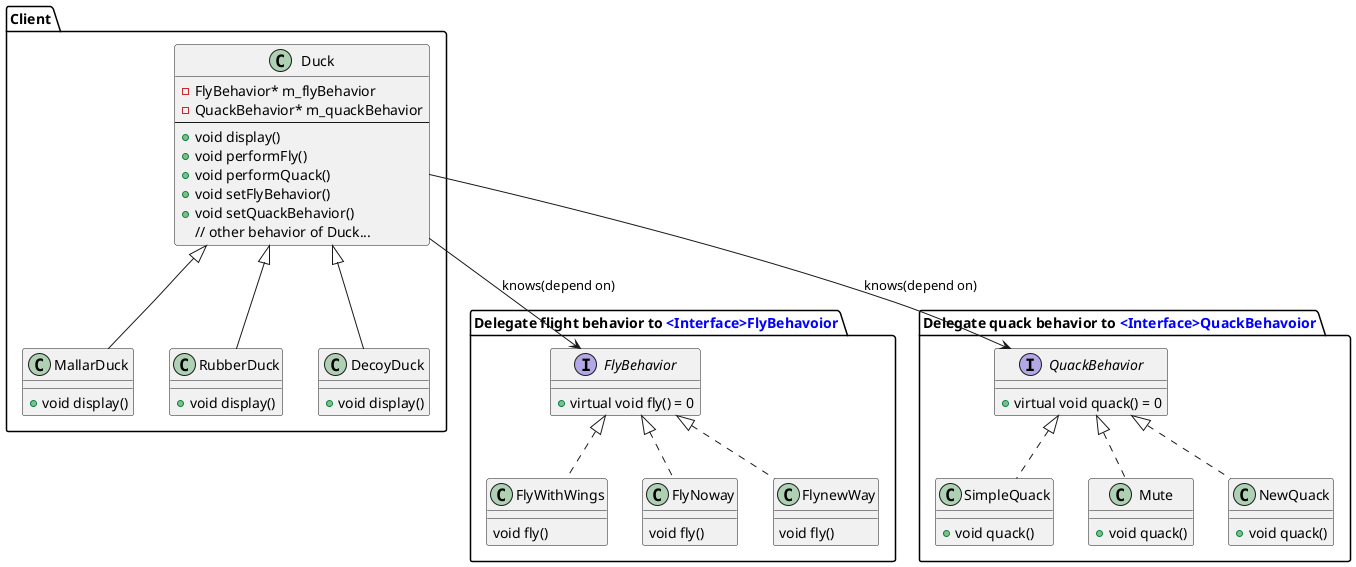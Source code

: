 @startuml Strategy Pattern

package "Client"{
class Duck
{
    - FlyBehavior* m_flyBehavior
    - QuackBehavior* m_quackBehavior
    --
    + void display()
    + void performFly()
    + void performQuack()
    + void setFlyBehavior()
    + void setQuackBehavior()
    // other behavior of Duck...
}
' note left of Duck::m_flyBehavior
' 把Duck容易改变的行为封装到对应的Behavior接口中，
' 委托对应的接口去完成不同的行为
' end note

' note left of Duck::performFly
' 在perform方法中委托接口的fly(), quack()方法
' 针对fly(),quack()接口编程，运行时动态绑定具体的实现类
' end note

class MallarDuck extends Duck{
    +void display()
}

class RubberDuck extends Duck{
    +void display()
}
class DecoyDuck extends Duck{
    +void display()
}
}
package "Delegate flight behavior to <color:blue><Interface>FlyBehavoior" {
Duck -->FlyBehavior: knows(depend on)
interface FlyBehavior{
    + virtual void fly() = 0
}


class FlyWithWings implements FlyBehavior{
    void fly()
}
class FlyNoway implements FlyBehavior{
    void fly()
}
class FlynewWay implements FlyBehavior{
    void fly()
}
}

package "Delegate quack behavior to <color:blue><Interface>QuackBehavoior"{
Duck -->QuackBehavior: knows(depend on)

interface QuackBehavior{
    + virtual void quack() = 0
}
class SimpleQuack implements QuackBehavior{
    + void quack()
}
class Mute implements QuackBehavior{
    + void quack()
}
class NewQuack implements QuackBehavior{
    + void quack()
}
}
@enduml

